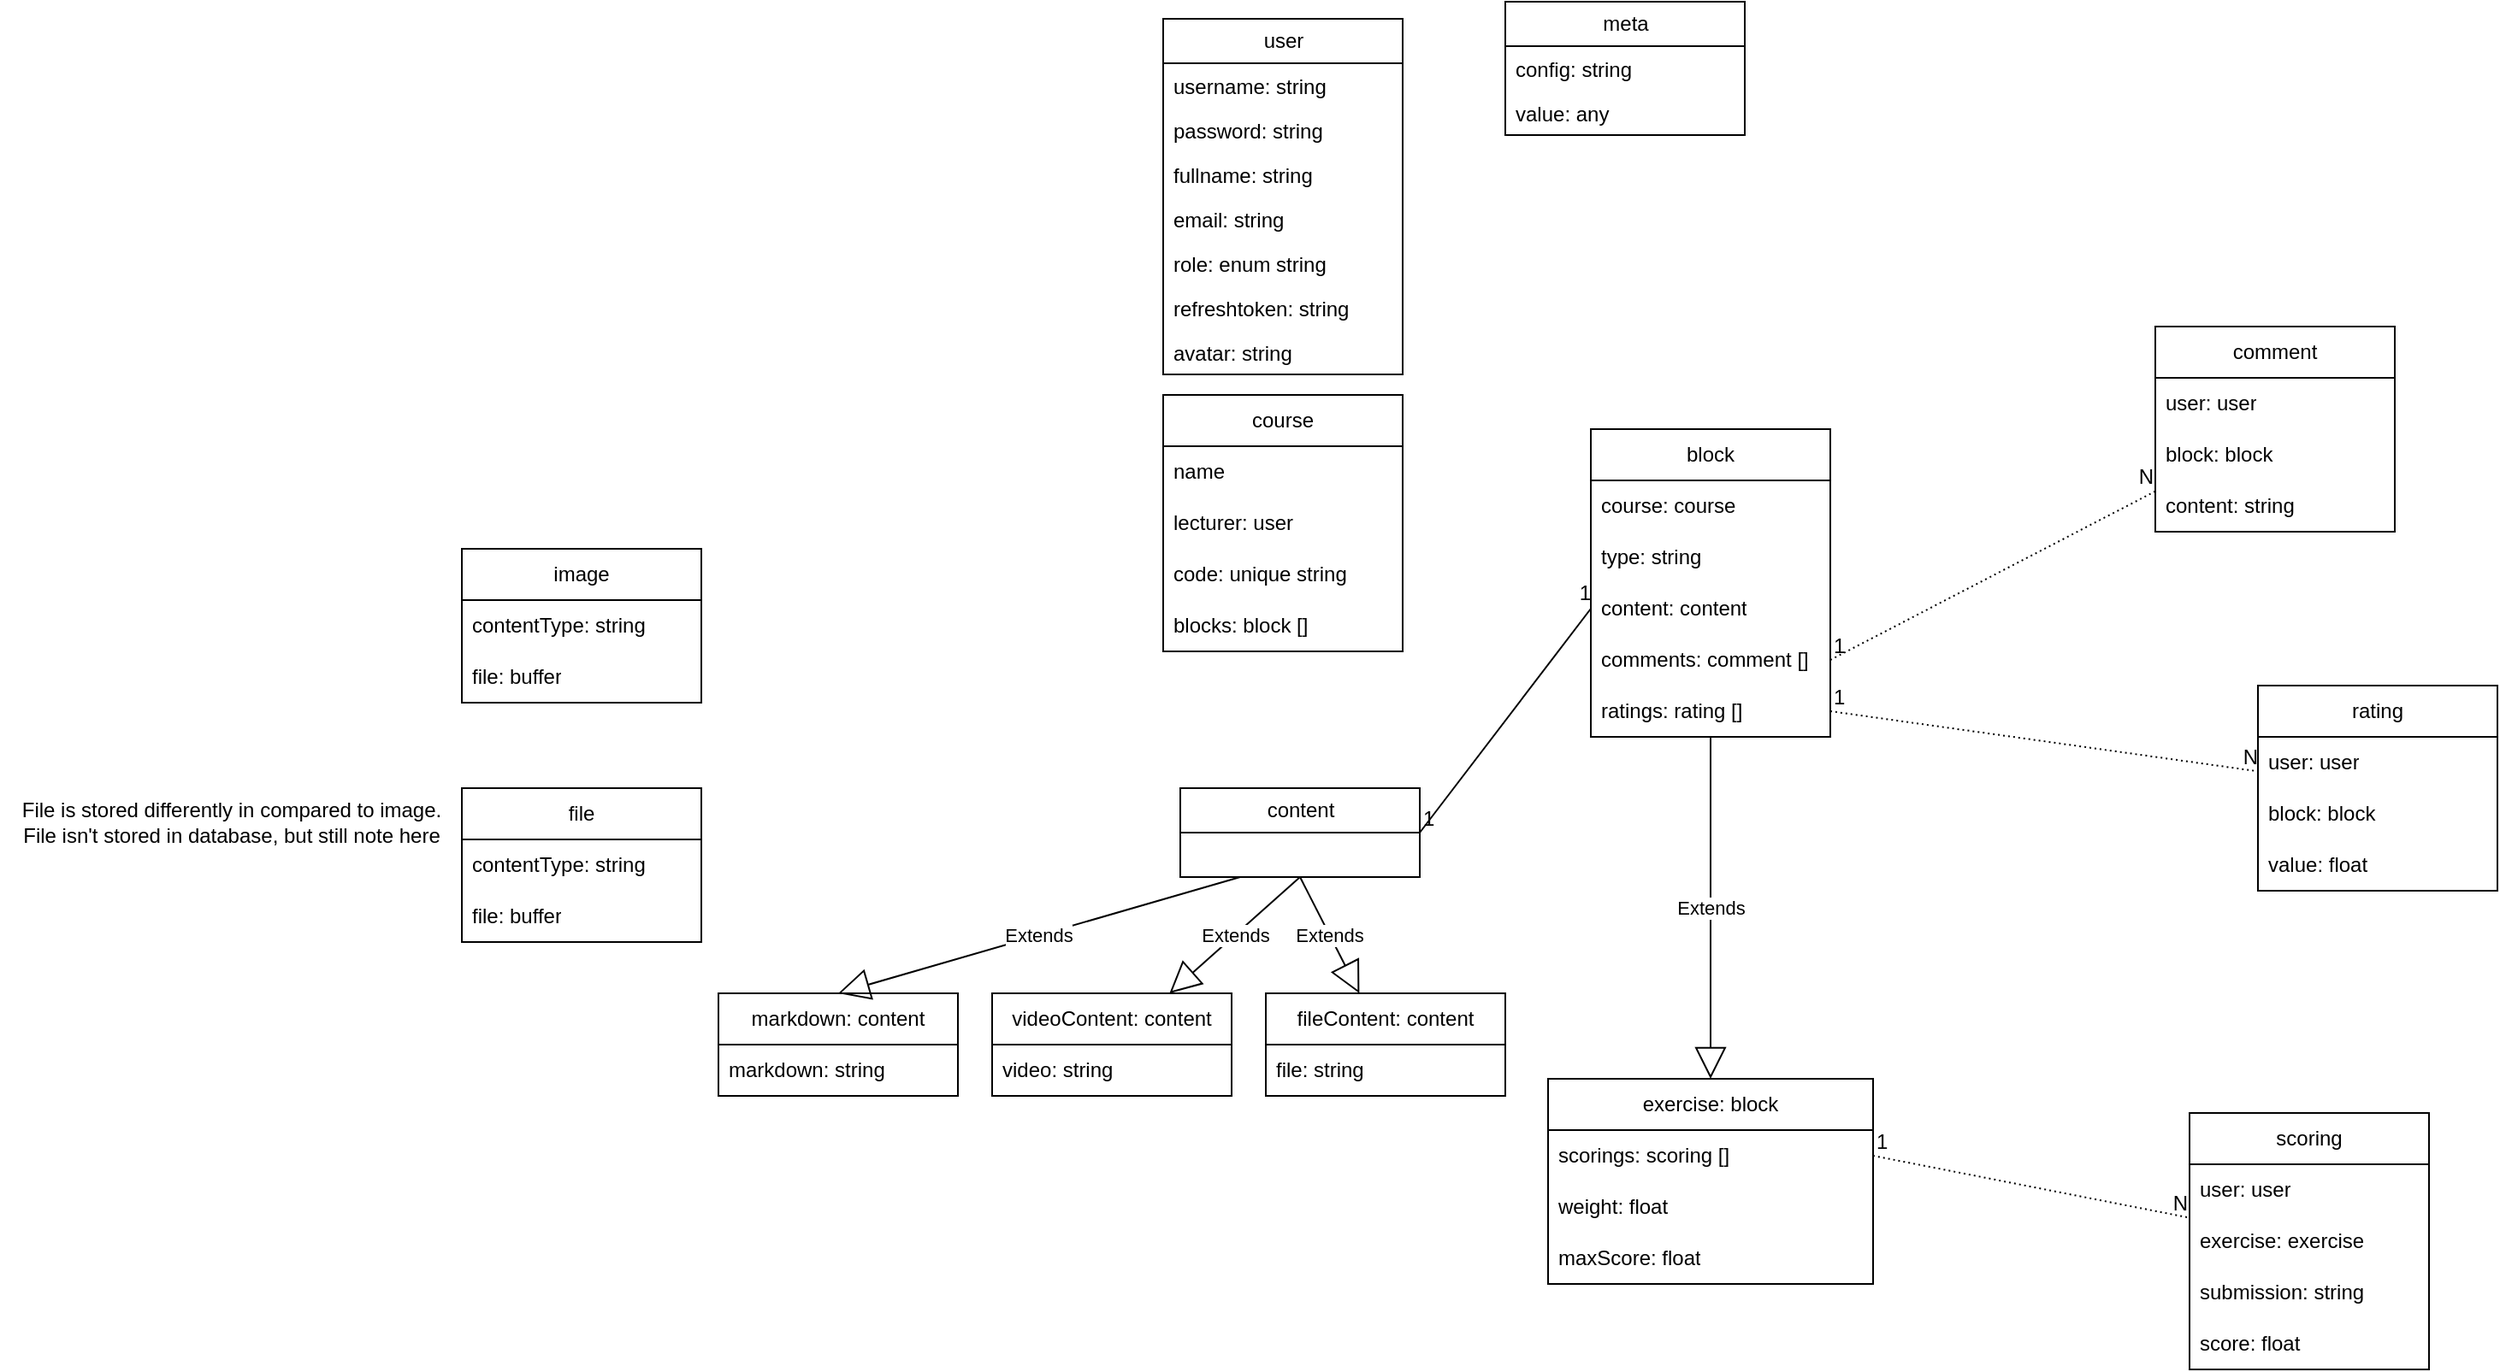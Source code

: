 <mxfile version="20.5.3" type="device"><diagram id="YB6r-hcfbJLLdhidVfNR" name="Database Design Diagram"><mxGraphModel dx="1854" dy="728" grid="1" gridSize="10" guides="1" tooltips="1" connect="1" arrows="1" fold="1" page="1" pageScale="1" pageWidth="850" pageHeight="1100" math="0" shadow="0"><root><mxCell id="0"/><mxCell id="1" parent="0"/><mxCell id="WoU8ykzPIWbGjTpXF9rT-1" value="user" style="swimlane;fontStyle=0;childLayout=stackLayout;horizontal=1;startSize=26;fillColor=none;horizontalStack=0;resizeParent=1;resizeParentMax=0;resizeLast=0;collapsible=1;marginBottom=0;html=1;" vertex="1" parent="1"><mxGeometry x="130" y="180" width="140" height="208" as="geometry"/></mxCell><mxCell id="WoU8ykzPIWbGjTpXF9rT-2" value="username: string" style="text;strokeColor=none;fillColor=none;align=left;verticalAlign=top;spacingLeft=4;spacingRight=4;overflow=hidden;rotatable=0;points=[[0,0.5],[1,0.5]];portConstraint=eastwest;whiteSpace=wrap;html=1;" vertex="1" parent="WoU8ykzPIWbGjTpXF9rT-1"><mxGeometry y="26" width="140" height="26" as="geometry"/></mxCell><mxCell id="WoU8ykzPIWbGjTpXF9rT-3" value="password: string" style="text;strokeColor=none;fillColor=none;align=left;verticalAlign=top;spacingLeft=4;spacingRight=4;overflow=hidden;rotatable=0;points=[[0,0.5],[1,0.5]];portConstraint=eastwest;whiteSpace=wrap;html=1;" vertex="1" parent="WoU8ykzPIWbGjTpXF9rT-1"><mxGeometry y="52" width="140" height="26" as="geometry"/></mxCell><mxCell id="WoU8ykzPIWbGjTpXF9rT-4" value="fullname: string" style="text;strokeColor=none;fillColor=none;align=left;verticalAlign=top;spacingLeft=4;spacingRight=4;overflow=hidden;rotatable=0;points=[[0,0.5],[1,0.5]];portConstraint=eastwest;whiteSpace=wrap;html=1;" vertex="1" parent="WoU8ykzPIWbGjTpXF9rT-1"><mxGeometry y="78" width="140" height="26" as="geometry"/></mxCell><mxCell id="WoU8ykzPIWbGjTpXF9rT-5" value="email: string" style="text;strokeColor=none;fillColor=none;align=left;verticalAlign=top;spacingLeft=4;spacingRight=4;overflow=hidden;rotatable=0;points=[[0,0.5],[1,0.5]];portConstraint=eastwest;whiteSpace=wrap;html=1;" vertex="1" parent="WoU8ykzPIWbGjTpXF9rT-1"><mxGeometry y="104" width="140" height="26" as="geometry"/></mxCell><mxCell id="WoU8ykzPIWbGjTpXF9rT-6" value="role: enum string" style="text;strokeColor=none;fillColor=none;align=left;verticalAlign=top;spacingLeft=4;spacingRight=4;overflow=hidden;rotatable=0;points=[[0,0.5],[1,0.5]];portConstraint=eastwest;whiteSpace=wrap;html=1;" vertex="1" parent="WoU8ykzPIWbGjTpXF9rT-1"><mxGeometry y="130" width="140" height="26" as="geometry"/></mxCell><mxCell id="WoU8ykzPIWbGjTpXF9rT-7" value="refreshtoken: string" style="text;strokeColor=none;fillColor=none;align=left;verticalAlign=top;spacingLeft=4;spacingRight=4;overflow=hidden;rotatable=0;points=[[0,0.5],[1,0.5]];portConstraint=eastwest;whiteSpace=wrap;html=1;" vertex="1" parent="WoU8ykzPIWbGjTpXF9rT-1"><mxGeometry y="156" width="140" height="26" as="geometry"/></mxCell><mxCell id="WoU8ykzPIWbGjTpXF9rT-8" value="avatar: string" style="text;strokeColor=none;fillColor=none;align=left;verticalAlign=top;spacingLeft=4;spacingRight=4;overflow=hidden;rotatable=0;points=[[0,0.5],[1,0.5]];portConstraint=eastwest;whiteSpace=wrap;html=1;" vertex="1" parent="WoU8ykzPIWbGjTpXF9rT-1"><mxGeometry y="182" width="140" height="26" as="geometry"/></mxCell><mxCell id="WoU8ykzPIWbGjTpXF9rT-9" value="image" style="swimlane;fontStyle=0;childLayout=stackLayout;horizontal=1;startSize=30;horizontalStack=0;resizeParent=1;resizeParentMax=0;resizeLast=0;collapsible=1;marginBottom=0;whiteSpace=wrap;html=1;" vertex="1" parent="1"><mxGeometry x="-280" y="490" width="140" height="90" as="geometry"/></mxCell><mxCell id="WoU8ykzPIWbGjTpXF9rT-10" value="contentType: string" style="text;strokeColor=none;fillColor=none;align=left;verticalAlign=middle;spacingLeft=4;spacingRight=4;overflow=hidden;points=[[0,0.5],[1,0.5]];portConstraint=eastwest;rotatable=0;whiteSpace=wrap;html=1;" vertex="1" parent="WoU8ykzPIWbGjTpXF9rT-9"><mxGeometry y="30" width="140" height="30" as="geometry"/></mxCell><mxCell id="WoU8ykzPIWbGjTpXF9rT-11" value="file: buffer" style="text;strokeColor=none;fillColor=none;align=left;verticalAlign=middle;spacingLeft=4;spacingRight=4;overflow=hidden;points=[[0,0.5],[1,0.5]];portConstraint=eastwest;rotatable=0;whiteSpace=wrap;html=1;" vertex="1" parent="WoU8ykzPIWbGjTpXF9rT-9"><mxGeometry y="60" width="140" height="30" as="geometry"/></mxCell><mxCell id="WoU8ykzPIWbGjTpXF9rT-13" value="meta" style="swimlane;fontStyle=0;childLayout=stackLayout;horizontal=1;startSize=26;fillColor=none;horizontalStack=0;resizeParent=1;resizeParentMax=0;resizeLast=0;collapsible=1;marginBottom=0;html=1;" vertex="1" parent="1"><mxGeometry x="330" y="170" width="140" height="78" as="geometry"/></mxCell><mxCell id="WoU8ykzPIWbGjTpXF9rT-14" value="config: string" style="text;strokeColor=none;fillColor=none;align=left;verticalAlign=top;spacingLeft=4;spacingRight=4;overflow=hidden;rotatable=0;points=[[0,0.5],[1,0.5]];portConstraint=eastwest;whiteSpace=wrap;html=1;" vertex="1" parent="WoU8ykzPIWbGjTpXF9rT-13"><mxGeometry y="26" width="140" height="26" as="geometry"/></mxCell><mxCell id="WoU8ykzPIWbGjTpXF9rT-15" value="value: any" style="text;strokeColor=none;fillColor=none;align=left;verticalAlign=top;spacingLeft=4;spacingRight=4;overflow=hidden;rotatable=0;points=[[0,0.5],[1,0.5]];portConstraint=eastwest;whiteSpace=wrap;html=1;" vertex="1" parent="WoU8ykzPIWbGjTpXF9rT-13"><mxGeometry y="52" width="140" height="26" as="geometry"/></mxCell><mxCell id="WoU8ykzPIWbGjTpXF9rT-17" value="course" style="swimlane;fontStyle=0;childLayout=stackLayout;horizontal=1;startSize=30;horizontalStack=0;resizeParent=1;resizeParentMax=0;resizeLast=0;collapsible=1;marginBottom=0;whiteSpace=wrap;html=1;" vertex="1" parent="1"><mxGeometry x="130" y="400" width="140" height="150" as="geometry"/></mxCell><mxCell id="WoU8ykzPIWbGjTpXF9rT-18" value="name" style="text;strokeColor=none;fillColor=none;align=left;verticalAlign=middle;spacingLeft=4;spacingRight=4;overflow=hidden;points=[[0,0.5],[1,0.5]];portConstraint=eastwest;rotatable=0;whiteSpace=wrap;html=1;" vertex="1" parent="WoU8ykzPIWbGjTpXF9rT-17"><mxGeometry y="30" width="140" height="30" as="geometry"/></mxCell><mxCell id="WoU8ykzPIWbGjTpXF9rT-19" value="lecturer: user" style="text;strokeColor=none;fillColor=none;align=left;verticalAlign=middle;spacingLeft=4;spacingRight=4;overflow=hidden;points=[[0,0.5],[1,0.5]];portConstraint=eastwest;rotatable=0;whiteSpace=wrap;html=1;" vertex="1" parent="WoU8ykzPIWbGjTpXF9rT-17"><mxGeometry y="60" width="140" height="30" as="geometry"/></mxCell><mxCell id="WoU8ykzPIWbGjTpXF9rT-20" value="code: unique string" style="text;strokeColor=none;fillColor=none;align=left;verticalAlign=middle;spacingLeft=4;spacingRight=4;overflow=hidden;points=[[0,0.5],[1,0.5]];portConstraint=eastwest;rotatable=0;whiteSpace=wrap;html=1;" vertex="1" parent="WoU8ykzPIWbGjTpXF9rT-17"><mxGeometry y="90" width="140" height="30" as="geometry"/></mxCell><mxCell id="WoU8ykzPIWbGjTpXF9rT-35" value="blocks: block []" style="text;strokeColor=none;fillColor=none;align=left;verticalAlign=middle;spacingLeft=4;spacingRight=4;overflow=hidden;points=[[0,0.5],[1,0.5]];portConstraint=eastwest;rotatable=0;whiteSpace=wrap;html=1;" vertex="1" parent="WoU8ykzPIWbGjTpXF9rT-17"><mxGeometry y="120" width="140" height="30" as="geometry"/></mxCell><mxCell id="WoU8ykzPIWbGjTpXF9rT-21" value="block" style="swimlane;fontStyle=0;childLayout=stackLayout;horizontal=1;startSize=30;horizontalStack=0;resizeParent=1;resizeParentMax=0;resizeLast=0;collapsible=1;marginBottom=0;whiteSpace=wrap;html=1;" vertex="1" parent="1"><mxGeometry x="380" y="420" width="140" height="180" as="geometry"/></mxCell><mxCell id="WoU8ykzPIWbGjTpXF9rT-22" value="course: course" style="text;strokeColor=none;fillColor=none;align=left;verticalAlign=middle;spacingLeft=4;spacingRight=4;overflow=hidden;points=[[0,0.5],[1,0.5]];portConstraint=eastwest;rotatable=0;whiteSpace=wrap;html=1;" vertex="1" parent="WoU8ykzPIWbGjTpXF9rT-21"><mxGeometry y="30" width="140" height="30" as="geometry"/></mxCell><mxCell id="WoU8ykzPIWbGjTpXF9rT-23" value="type: string" style="text;strokeColor=none;fillColor=none;align=left;verticalAlign=middle;spacingLeft=4;spacingRight=4;overflow=hidden;points=[[0,0.5],[1,0.5]];portConstraint=eastwest;rotatable=0;whiteSpace=wrap;html=1;" vertex="1" parent="WoU8ykzPIWbGjTpXF9rT-21"><mxGeometry y="60" width="140" height="30" as="geometry"/></mxCell><mxCell id="WoU8ykzPIWbGjTpXF9rT-24" value="content: content" style="text;strokeColor=none;fillColor=none;align=left;verticalAlign=middle;spacingLeft=4;spacingRight=4;overflow=hidden;points=[[0,0.5],[1,0.5]];portConstraint=eastwest;rotatable=0;whiteSpace=wrap;html=1;" vertex="1" parent="WoU8ykzPIWbGjTpXF9rT-21"><mxGeometry y="90" width="140" height="30" as="geometry"/></mxCell><mxCell id="WoU8ykzPIWbGjTpXF9rT-25" value="comments: comment []" style="text;strokeColor=none;fillColor=none;align=left;verticalAlign=middle;spacingLeft=4;spacingRight=4;overflow=hidden;points=[[0,0.5],[1,0.5]];portConstraint=eastwest;rotatable=0;whiteSpace=wrap;html=1;" vertex="1" parent="WoU8ykzPIWbGjTpXF9rT-21"><mxGeometry y="120" width="140" height="30" as="geometry"/></mxCell><mxCell id="WoU8ykzPIWbGjTpXF9rT-34" value="ratings: rating []" style="text;strokeColor=none;fillColor=none;align=left;verticalAlign=middle;spacingLeft=4;spacingRight=4;overflow=hidden;points=[[0,0.5],[1,0.5]];portConstraint=eastwest;rotatable=0;whiteSpace=wrap;html=1;" vertex="1" parent="WoU8ykzPIWbGjTpXF9rT-21"><mxGeometry y="150" width="140" height="30" as="geometry"/></mxCell><mxCell id="WoU8ykzPIWbGjTpXF9rT-26" value="rating" style="swimlane;fontStyle=0;childLayout=stackLayout;horizontal=1;startSize=30;horizontalStack=0;resizeParent=1;resizeParentMax=0;resizeLast=0;collapsible=1;marginBottom=0;whiteSpace=wrap;html=1;" vertex="1" parent="1"><mxGeometry x="770" y="570" width="140" height="120" as="geometry"/></mxCell><mxCell id="WoU8ykzPIWbGjTpXF9rT-27" value="user: user" style="text;strokeColor=none;fillColor=none;align=left;verticalAlign=middle;spacingLeft=4;spacingRight=4;overflow=hidden;points=[[0,0.5],[1,0.5]];portConstraint=eastwest;rotatable=0;whiteSpace=wrap;html=1;" vertex="1" parent="WoU8ykzPIWbGjTpXF9rT-26"><mxGeometry y="30" width="140" height="30" as="geometry"/></mxCell><mxCell id="WoU8ykzPIWbGjTpXF9rT-28" value="block: block" style="text;strokeColor=none;fillColor=none;align=left;verticalAlign=middle;spacingLeft=4;spacingRight=4;overflow=hidden;points=[[0,0.5],[1,0.5]];portConstraint=eastwest;rotatable=0;whiteSpace=wrap;html=1;" vertex="1" parent="WoU8ykzPIWbGjTpXF9rT-26"><mxGeometry y="60" width="140" height="30" as="geometry"/></mxCell><mxCell id="WoU8ykzPIWbGjTpXF9rT-29" value="value: float" style="text;strokeColor=none;fillColor=none;align=left;verticalAlign=middle;spacingLeft=4;spacingRight=4;overflow=hidden;points=[[0,0.5],[1,0.5]];portConstraint=eastwest;rotatable=0;whiteSpace=wrap;html=1;" vertex="1" parent="WoU8ykzPIWbGjTpXF9rT-26"><mxGeometry y="90" width="140" height="30" as="geometry"/></mxCell><mxCell id="WoU8ykzPIWbGjTpXF9rT-30" value="comment" style="swimlane;fontStyle=0;childLayout=stackLayout;horizontal=1;startSize=30;horizontalStack=0;resizeParent=1;resizeParentMax=0;resizeLast=0;collapsible=1;marginBottom=0;whiteSpace=wrap;html=1;" vertex="1" parent="1"><mxGeometry x="710" y="360" width="140" height="120" as="geometry"/></mxCell><mxCell id="WoU8ykzPIWbGjTpXF9rT-31" value="user: user" style="text;strokeColor=none;fillColor=none;align=left;verticalAlign=middle;spacingLeft=4;spacingRight=4;overflow=hidden;points=[[0,0.5],[1,0.5]];portConstraint=eastwest;rotatable=0;whiteSpace=wrap;html=1;" vertex="1" parent="WoU8ykzPIWbGjTpXF9rT-30"><mxGeometry y="30" width="140" height="30" as="geometry"/></mxCell><mxCell id="WoU8ykzPIWbGjTpXF9rT-32" value="block: block" style="text;strokeColor=none;fillColor=none;align=left;verticalAlign=middle;spacingLeft=4;spacingRight=4;overflow=hidden;points=[[0,0.5],[1,0.5]];portConstraint=eastwest;rotatable=0;whiteSpace=wrap;html=1;" vertex="1" parent="WoU8ykzPIWbGjTpXF9rT-30"><mxGeometry y="60" width="140" height="30" as="geometry"/></mxCell><mxCell id="WoU8ykzPIWbGjTpXF9rT-33" value="content: string" style="text;strokeColor=none;fillColor=none;align=left;verticalAlign=middle;spacingLeft=4;spacingRight=4;overflow=hidden;points=[[0,0.5],[1,0.5]];portConstraint=eastwest;rotatable=0;whiteSpace=wrap;html=1;" vertex="1" parent="WoU8ykzPIWbGjTpXF9rT-30"><mxGeometry y="90" width="140" height="30" as="geometry"/></mxCell><mxCell id="WoU8ykzPIWbGjTpXF9rT-40" value="exercise: block" style="swimlane;fontStyle=0;childLayout=stackLayout;horizontal=1;startSize=30;horizontalStack=0;resizeParent=1;resizeParentMax=0;resizeLast=0;collapsible=1;marginBottom=0;whiteSpace=wrap;html=1;" vertex="1" parent="1"><mxGeometry x="355" y="800" width="190" height="120" as="geometry"/></mxCell><mxCell id="WoU8ykzPIWbGjTpXF9rT-41" value="scorings: scoring []" style="text;strokeColor=none;fillColor=none;align=left;verticalAlign=middle;spacingLeft=4;spacingRight=4;overflow=hidden;points=[[0,0.5],[1,0.5]];portConstraint=eastwest;rotatable=0;whiteSpace=wrap;html=1;" vertex="1" parent="WoU8ykzPIWbGjTpXF9rT-40"><mxGeometry y="30" width="190" height="30" as="geometry"/></mxCell><mxCell id="WoU8ykzPIWbGjTpXF9rT-44" value="weight: float" style="text;strokeColor=none;fillColor=none;align=left;verticalAlign=middle;spacingLeft=4;spacingRight=4;overflow=hidden;points=[[0,0.5],[1,0.5]];portConstraint=eastwest;rotatable=0;whiteSpace=wrap;html=1;" vertex="1" parent="WoU8ykzPIWbGjTpXF9rT-40"><mxGeometry y="60" width="190" height="30" as="geometry"/></mxCell><mxCell id="WoU8ykzPIWbGjTpXF9rT-57" value="maxScore: float" style="text;strokeColor=none;fillColor=none;align=left;verticalAlign=middle;spacingLeft=4;spacingRight=4;overflow=hidden;points=[[0,0.5],[1,0.5]];portConstraint=eastwest;rotatable=0;whiteSpace=wrap;html=1;" vertex="1" parent="WoU8ykzPIWbGjTpXF9rT-40"><mxGeometry y="90" width="190" height="30" as="geometry"/></mxCell><mxCell id="WoU8ykzPIWbGjTpXF9rT-49" value="content" style="swimlane;fontStyle=0;childLayout=stackLayout;horizontal=1;startSize=26;fillColor=none;horizontalStack=0;resizeParent=1;resizeParentMax=0;resizeLast=0;collapsible=1;marginBottom=0;html=1;" vertex="1" parent="1"><mxGeometry x="140" y="630" width="140" height="52" as="geometry"/></mxCell><mxCell id="WoU8ykzPIWbGjTpXF9rT-53" value="scoring" style="swimlane;fontStyle=0;childLayout=stackLayout;horizontal=1;startSize=30;horizontalStack=0;resizeParent=1;resizeParentMax=0;resizeLast=0;collapsible=1;marginBottom=0;whiteSpace=wrap;html=1;" vertex="1" parent="1"><mxGeometry x="730" y="820" width="140" height="150" as="geometry"/></mxCell><mxCell id="WoU8ykzPIWbGjTpXF9rT-54" value="user: user" style="text;strokeColor=none;fillColor=none;align=left;verticalAlign=middle;spacingLeft=4;spacingRight=4;overflow=hidden;points=[[0,0.5],[1,0.5]];portConstraint=eastwest;rotatable=0;whiteSpace=wrap;html=1;" vertex="1" parent="WoU8ykzPIWbGjTpXF9rT-53"><mxGeometry y="30" width="140" height="30" as="geometry"/></mxCell><mxCell id="WoU8ykzPIWbGjTpXF9rT-55" value="exercise: exercise" style="text;strokeColor=none;fillColor=none;align=left;verticalAlign=middle;spacingLeft=4;spacingRight=4;overflow=hidden;points=[[0,0.5],[1,0.5]];portConstraint=eastwest;rotatable=0;whiteSpace=wrap;html=1;" vertex="1" parent="WoU8ykzPIWbGjTpXF9rT-53"><mxGeometry y="60" width="140" height="30" as="geometry"/></mxCell><mxCell id="WoU8ykzPIWbGjTpXF9rT-56" value="submission: string" style="text;strokeColor=none;fillColor=none;align=left;verticalAlign=middle;spacingLeft=4;spacingRight=4;overflow=hidden;points=[[0,0.5],[1,0.5]];portConstraint=eastwest;rotatable=0;whiteSpace=wrap;html=1;" vertex="1" parent="WoU8ykzPIWbGjTpXF9rT-53"><mxGeometry y="90" width="140" height="30" as="geometry"/></mxCell><mxCell id="WoU8ykzPIWbGjTpXF9rT-70" value="score: float" style="text;strokeColor=none;fillColor=none;align=left;verticalAlign=middle;spacingLeft=4;spacingRight=4;overflow=hidden;points=[[0,0.5],[1,0.5]];portConstraint=eastwest;rotatable=0;whiteSpace=wrap;html=1;" vertex="1" parent="WoU8ykzPIWbGjTpXF9rT-53"><mxGeometry y="120" width="140" height="30" as="geometry"/></mxCell><mxCell id="WoU8ykzPIWbGjTpXF9rT-58" value="markdown: content" style="swimlane;fontStyle=0;childLayout=stackLayout;horizontal=1;startSize=30;horizontalStack=0;resizeParent=1;resizeParentMax=0;resizeLast=0;collapsible=1;marginBottom=0;whiteSpace=wrap;html=1;" vertex="1" parent="1"><mxGeometry x="-130" y="750" width="140" height="60" as="geometry"/></mxCell><mxCell id="WoU8ykzPIWbGjTpXF9rT-61" value="markdown: string" style="text;strokeColor=none;fillColor=none;align=left;verticalAlign=middle;spacingLeft=4;spacingRight=4;overflow=hidden;points=[[0,0.5],[1,0.5]];portConstraint=eastwest;rotatable=0;whiteSpace=wrap;html=1;" vertex="1" parent="WoU8ykzPIWbGjTpXF9rT-58"><mxGeometry y="30" width="140" height="30" as="geometry"/></mxCell><mxCell id="WoU8ykzPIWbGjTpXF9rT-62" value="fileContent: content" style="swimlane;fontStyle=0;childLayout=stackLayout;horizontal=1;startSize=30;horizontalStack=0;resizeParent=1;resizeParentMax=0;resizeLast=0;collapsible=1;marginBottom=0;whiteSpace=wrap;html=1;" vertex="1" parent="1"><mxGeometry x="190" y="750" width="140" height="60" as="geometry"/></mxCell><mxCell id="WoU8ykzPIWbGjTpXF9rT-63" value="file: string" style="text;strokeColor=none;fillColor=none;align=left;verticalAlign=middle;spacingLeft=4;spacingRight=4;overflow=hidden;points=[[0,0.5],[1,0.5]];portConstraint=eastwest;rotatable=0;whiteSpace=wrap;html=1;" vertex="1" parent="WoU8ykzPIWbGjTpXF9rT-62"><mxGeometry y="30" width="140" height="30" as="geometry"/></mxCell><mxCell id="WoU8ykzPIWbGjTpXF9rT-66" value="videoContent: content" style="swimlane;fontStyle=0;childLayout=stackLayout;horizontal=1;startSize=30;horizontalStack=0;resizeParent=1;resizeParentMax=0;resizeLast=0;collapsible=1;marginBottom=0;whiteSpace=wrap;html=1;" vertex="1" parent="1"><mxGeometry x="30" y="750" width="140" height="60" as="geometry"/></mxCell><mxCell id="WoU8ykzPIWbGjTpXF9rT-67" value="video: string" style="text;strokeColor=none;fillColor=none;align=left;verticalAlign=middle;spacingLeft=4;spacingRight=4;overflow=hidden;points=[[0,0.5],[1,0.5]];portConstraint=eastwest;rotatable=0;whiteSpace=wrap;html=1;" vertex="1" parent="WoU8ykzPIWbGjTpXF9rT-66"><mxGeometry y="30" width="140" height="30" as="geometry"/></mxCell><mxCell id="WoU8ykzPIWbGjTpXF9rT-71" value="file" style="swimlane;fontStyle=0;childLayout=stackLayout;horizontal=1;startSize=30;horizontalStack=0;resizeParent=1;resizeParentMax=0;resizeLast=0;collapsible=1;marginBottom=0;whiteSpace=wrap;html=1;" vertex="1" parent="1"><mxGeometry x="-280" y="630" width="140" height="90" as="geometry"/></mxCell><mxCell id="WoU8ykzPIWbGjTpXF9rT-72" value="contentType: string" style="text;strokeColor=none;fillColor=none;align=left;verticalAlign=middle;spacingLeft=4;spacingRight=4;overflow=hidden;points=[[0,0.5],[1,0.5]];portConstraint=eastwest;rotatable=0;whiteSpace=wrap;html=1;" vertex="1" parent="WoU8ykzPIWbGjTpXF9rT-71"><mxGeometry y="30" width="140" height="30" as="geometry"/></mxCell><mxCell id="WoU8ykzPIWbGjTpXF9rT-73" value="file: buffer" style="text;strokeColor=none;fillColor=none;align=left;verticalAlign=middle;spacingLeft=4;spacingRight=4;overflow=hidden;points=[[0,0.5],[1,0.5]];portConstraint=eastwest;rotatable=0;whiteSpace=wrap;html=1;" vertex="1" parent="WoU8ykzPIWbGjTpXF9rT-71"><mxGeometry y="60" width="140" height="30" as="geometry"/></mxCell><mxCell id="WoU8ykzPIWbGjTpXF9rT-75" value="File is stored differently in compared to image. &lt;br&gt;File isn't stored in database, but still note here" style="text;html=1;align=center;verticalAlign=middle;resizable=0;points=[];autosize=1;strokeColor=none;fillColor=none;" vertex="1" parent="1"><mxGeometry x="-550" y="630" width="270" height="40" as="geometry"/></mxCell><mxCell id="WoU8ykzPIWbGjTpXF9rT-87" value="Extends" style="endArrow=block;endSize=16;endFill=0;html=1;rounded=0;" edge="1" parent="1" source="WoU8ykzPIWbGjTpXF9rT-21" target="WoU8ykzPIWbGjTpXF9rT-40"><mxGeometry width="160" relative="1" as="geometry"><mxPoint x="160" y="780" as="sourcePoint"/><mxPoint x="320" y="780" as="targetPoint"/></mxGeometry></mxCell><mxCell id="WoU8ykzPIWbGjTpXF9rT-95" value="" style="endArrow=none;html=1;rounded=0;dashed=1;dashPattern=1 2;exitX=1;exitY=0.5;exitDx=0;exitDy=0;" edge="1" parent="1" source="WoU8ykzPIWbGjTpXF9rT-25" target="WoU8ykzPIWbGjTpXF9rT-30"><mxGeometry relative="1" as="geometry"><mxPoint x="380" y="780" as="sourcePoint"/><mxPoint x="680" y="460" as="targetPoint"/></mxGeometry></mxCell><mxCell id="WoU8ykzPIWbGjTpXF9rT-96" value="1" style="resizable=0;html=1;align=left;verticalAlign=bottom;" connectable="0" vertex="1" parent="WoU8ykzPIWbGjTpXF9rT-95"><mxGeometry x="-1" relative="1" as="geometry"/></mxCell><mxCell id="WoU8ykzPIWbGjTpXF9rT-97" value="N" style="resizable=0;html=1;align=right;verticalAlign=bottom;" connectable="0" vertex="1" parent="WoU8ykzPIWbGjTpXF9rT-95"><mxGeometry x="1" relative="1" as="geometry"/></mxCell><mxCell id="WoU8ykzPIWbGjTpXF9rT-98" value="" style="endArrow=none;html=1;rounded=0;dashed=1;dashPattern=1 2;exitX=1;exitY=0.5;exitDx=0;exitDy=0;" edge="1" parent="1" source="WoU8ykzPIWbGjTpXF9rT-34" target="WoU8ykzPIWbGjTpXF9rT-26"><mxGeometry relative="1" as="geometry"><mxPoint x="530" y="565" as="sourcePoint"/><mxPoint x="720" y="466.346" as="targetPoint"/></mxGeometry></mxCell><mxCell id="WoU8ykzPIWbGjTpXF9rT-99" value="1" style="resizable=0;html=1;align=left;verticalAlign=bottom;" connectable="0" vertex="1" parent="WoU8ykzPIWbGjTpXF9rT-98"><mxGeometry x="-1" relative="1" as="geometry"/></mxCell><mxCell id="WoU8ykzPIWbGjTpXF9rT-100" value="N" style="resizable=0;html=1;align=right;verticalAlign=bottom;" connectable="0" vertex="1" parent="WoU8ykzPIWbGjTpXF9rT-98"><mxGeometry x="1" relative="1" as="geometry"/></mxCell><mxCell id="WoU8ykzPIWbGjTpXF9rT-101" value="" style="endArrow=none;html=1;rounded=0;dashed=1;dashPattern=1 2;exitX=1;exitY=0.5;exitDx=0;exitDy=0;" edge="1" parent="1" source="WoU8ykzPIWbGjTpXF9rT-41" target="WoU8ykzPIWbGjTpXF9rT-53"><mxGeometry relative="1" as="geometry"><mxPoint x="530" y="595" as="sourcePoint"/><mxPoint x="780" y="630.156" as="targetPoint"/></mxGeometry></mxCell><mxCell id="WoU8ykzPIWbGjTpXF9rT-102" value="1" style="resizable=0;html=1;align=left;verticalAlign=bottom;" connectable="0" vertex="1" parent="WoU8ykzPIWbGjTpXF9rT-101"><mxGeometry x="-1" relative="1" as="geometry"/></mxCell><mxCell id="WoU8ykzPIWbGjTpXF9rT-103" value="N" style="resizable=0;html=1;align=right;verticalAlign=bottom;" connectable="0" vertex="1" parent="WoU8ykzPIWbGjTpXF9rT-101"><mxGeometry x="1" relative="1" as="geometry"/></mxCell><mxCell id="WoU8ykzPIWbGjTpXF9rT-104" value="" style="endArrow=none;html=1;rounded=0;exitX=1;exitY=0.5;exitDx=0;exitDy=0;entryX=0;entryY=0.5;entryDx=0;entryDy=0;" edge="1" parent="1" source="WoU8ykzPIWbGjTpXF9rT-49" target="WoU8ykzPIWbGjTpXF9rT-24"><mxGeometry relative="1" as="geometry"><mxPoint x="280" y="790" as="sourcePoint"/><mxPoint x="440" y="790" as="targetPoint"/></mxGeometry></mxCell><mxCell id="WoU8ykzPIWbGjTpXF9rT-105" value="1" style="resizable=0;html=1;align=left;verticalAlign=bottom;" connectable="0" vertex="1" parent="WoU8ykzPIWbGjTpXF9rT-104"><mxGeometry x="-1" relative="1" as="geometry"/></mxCell><mxCell id="WoU8ykzPIWbGjTpXF9rT-106" value="1" style="resizable=0;html=1;align=right;verticalAlign=bottom;" connectable="0" vertex="1" parent="WoU8ykzPIWbGjTpXF9rT-104"><mxGeometry x="1" relative="1" as="geometry"/></mxCell><mxCell id="WoU8ykzPIWbGjTpXF9rT-107" value="Extends" style="endArrow=block;endSize=16;endFill=0;html=1;rounded=0;exitX=0.5;exitY=1;exitDx=0;exitDy=0;" edge="1" parent="1" source="WoU8ykzPIWbGjTpXF9rT-49" target="WoU8ykzPIWbGjTpXF9rT-62"><mxGeometry width="160" relative="1" as="geometry"><mxPoint x="170" y="770" as="sourcePoint"/><mxPoint x="330" y="770" as="targetPoint"/></mxGeometry></mxCell><mxCell id="WoU8ykzPIWbGjTpXF9rT-108" value="Extends" style="endArrow=block;endSize=16;endFill=0;html=1;rounded=0;exitX=0.5;exitY=1;exitDx=0;exitDy=0;" edge="1" parent="1" source="WoU8ykzPIWbGjTpXF9rT-49" target="WoU8ykzPIWbGjTpXF9rT-66"><mxGeometry width="160" relative="1" as="geometry"><mxPoint x="220" y="692" as="sourcePoint"/><mxPoint x="254.694" y="760" as="targetPoint"/></mxGeometry></mxCell><mxCell id="WoU8ykzPIWbGjTpXF9rT-109" value="Extends" style="endArrow=block;endSize=16;endFill=0;html=1;rounded=0;exitX=0.25;exitY=1;exitDx=0;exitDy=0;entryX=0.5;entryY=0;entryDx=0;entryDy=0;" edge="1" parent="1" source="WoU8ykzPIWbGjTpXF9rT-49" target="WoU8ykzPIWbGjTpXF9rT-58"><mxGeometry width="160" relative="1" as="geometry"><mxPoint x="220" y="692" as="sourcePoint"/><mxPoint x="143.673" y="760" as="targetPoint"/></mxGeometry></mxCell></root></mxGraphModel></diagram></mxfile>